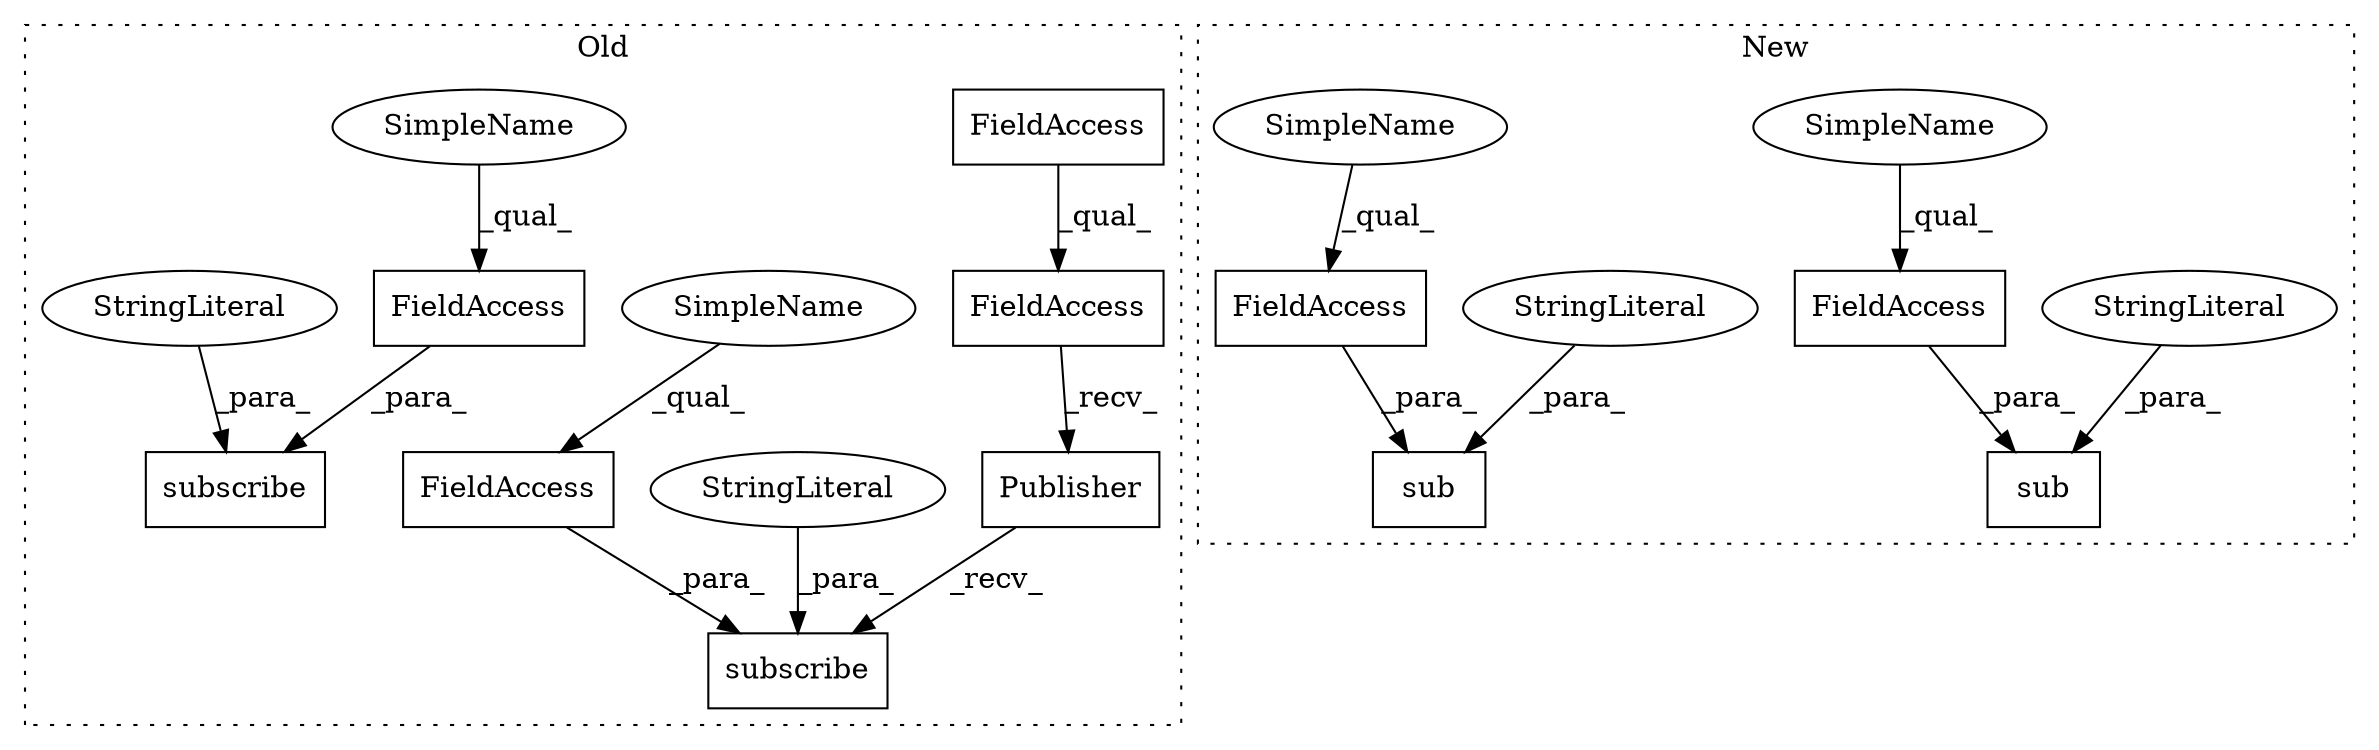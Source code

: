 digraph G {
subgraph cluster0 {
1 [label="Publisher" a="32" s="19921" l="11" shape="box"];
3 [label="subscribe" a="32" s="19933,19996" l="10,1" shape="box"];
5 [label="FieldAccess" a="22" s="19907" l="13" shape="box"];
6 [label="FieldAccess" a="22" s="19907" l="6" shape="box"];
7 [label="FieldAccess" a="22" s="19943" l="21" shape="box"];
8 [label="FieldAccess" a="22" s="20039" l="18" shape="box"];
9 [label="subscribe" a="32" s="20029,20080" l="10,1" shape="box"];
14 [label="StringLiteral" a="45" s="19965" l="31" shape="ellipse"];
15 [label="StringLiteral" a="45" s="20058" l="22" shape="ellipse"];
16 [label="SimpleName" a="42" s="19943" l="4" shape="ellipse"];
17 [label="SimpleName" a="42" s="20039" l="4" shape="ellipse"];
label = "Old";
style="dotted";
}
subgraph cluster1 {
2 [label="sub" a="32" s="16611,16669" l="4,1" shape="box"];
4 [label="FieldAccess" a="22" s="16615" l="22" shape="box"];
10 [label="FieldAccess" a="22" s="16564" l="17" shape="box"];
11 [label="sub" a="32" s="16560,16604" l="4,1" shape="box"];
12 [label="StringLiteral" a="45" s="16638" l="31" shape="ellipse"];
13 [label="StringLiteral" a="45" s="16582" l="22" shape="ellipse"];
18 [label="SimpleName" a="42" s="16564" l="4" shape="ellipse"];
19 [label="SimpleName" a="42" s="16615" l="4" shape="ellipse"];
label = "New";
style="dotted";
}
1 -> 3 [label="_recv_"];
4 -> 2 [label="_para_"];
5 -> 1 [label="_recv_"];
6 -> 5 [label="_qual_"];
7 -> 3 [label="_para_"];
8 -> 9 [label="_para_"];
10 -> 11 [label="_para_"];
12 -> 2 [label="_para_"];
13 -> 11 [label="_para_"];
14 -> 3 [label="_para_"];
15 -> 9 [label="_para_"];
16 -> 7 [label="_qual_"];
17 -> 8 [label="_qual_"];
18 -> 10 [label="_qual_"];
19 -> 4 [label="_qual_"];
}